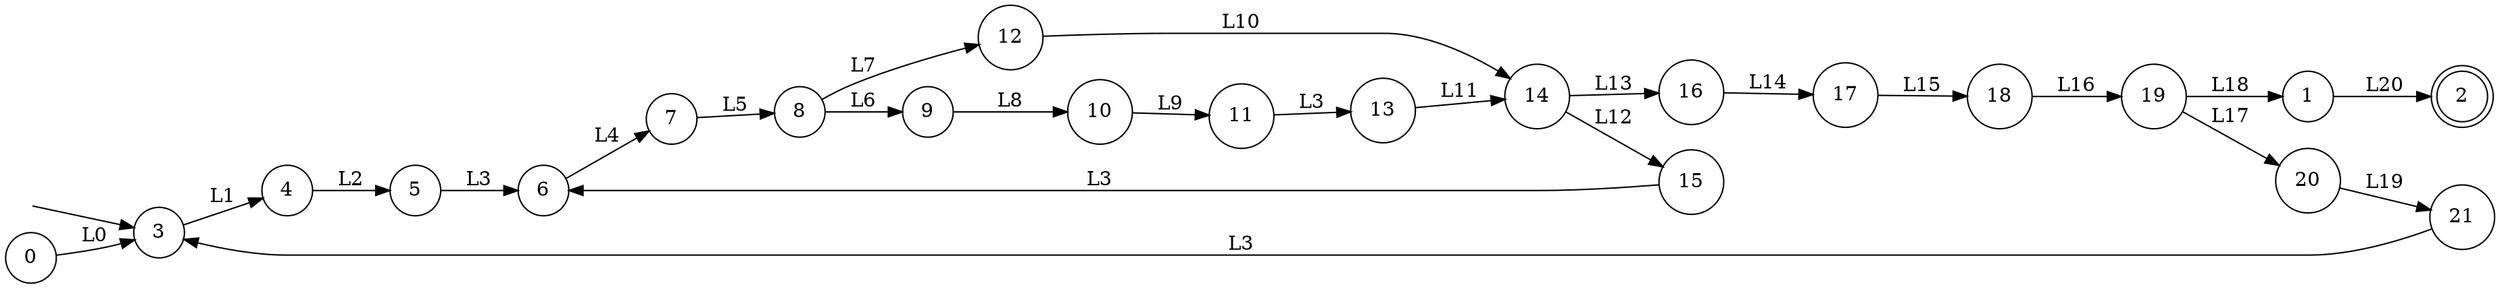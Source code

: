 // dot output generated by libFAUDES vGenerator
digraph "Generator" {
  rankdir=LR
  node [shape=circle];

  // initial states
  dot_dummyinit_1 [shape=none, label="", width="0.0", height="0.0" ];
  dot_dummyinit_1 -> "3";

  // mstates
  "2" [shape=doublecircle];

  // rest of stateset
  "0";
  "1";
  "4";
  "5";
  "6";
  "7";
  "8";
  "9";
  "10";
  "11";
  "12";
  "13";
  "14";
  "15";
  "16";
  "17";
  "18";
  "19";
  "20";
  "21";

  // transition relation
  "0" -> "3" [label="L0"];
  "1" -> "2" [label="L20"];
  "3" -> "4" [label="L1"];
  "4" -> "5" [label="L2"];
  "5" -> "6" [label="L3"];
  "6" -> "7" [label="L4"];
  "7" -> "8" [label="L5"];
  "8" -> "9" [label="L6"];
  "8" -> "12" [label="L7"];
  "9" -> "10" [label="L8"];
  "10" -> "11" [label="L9"];
  "11" -> "13" [label="L3"];
  "12" -> "14" [label="L10"];
  "13" -> "14" [label="L11"];
  "14" -> "15" [label="L12"];
  "14" -> "16" [label="L13"];
  "15" -> "6" [label="L3"];
  "16" -> "17" [label="L14"];
  "17" -> "18" [label="L15"];
  "18" -> "19" [label="L16"];
  "19" -> "20" [label="L17"];
  "19" -> "1" [label="L18"];
  "20" -> "21" [label="L19"];
  "21" -> "3" [label="L3"];
}
